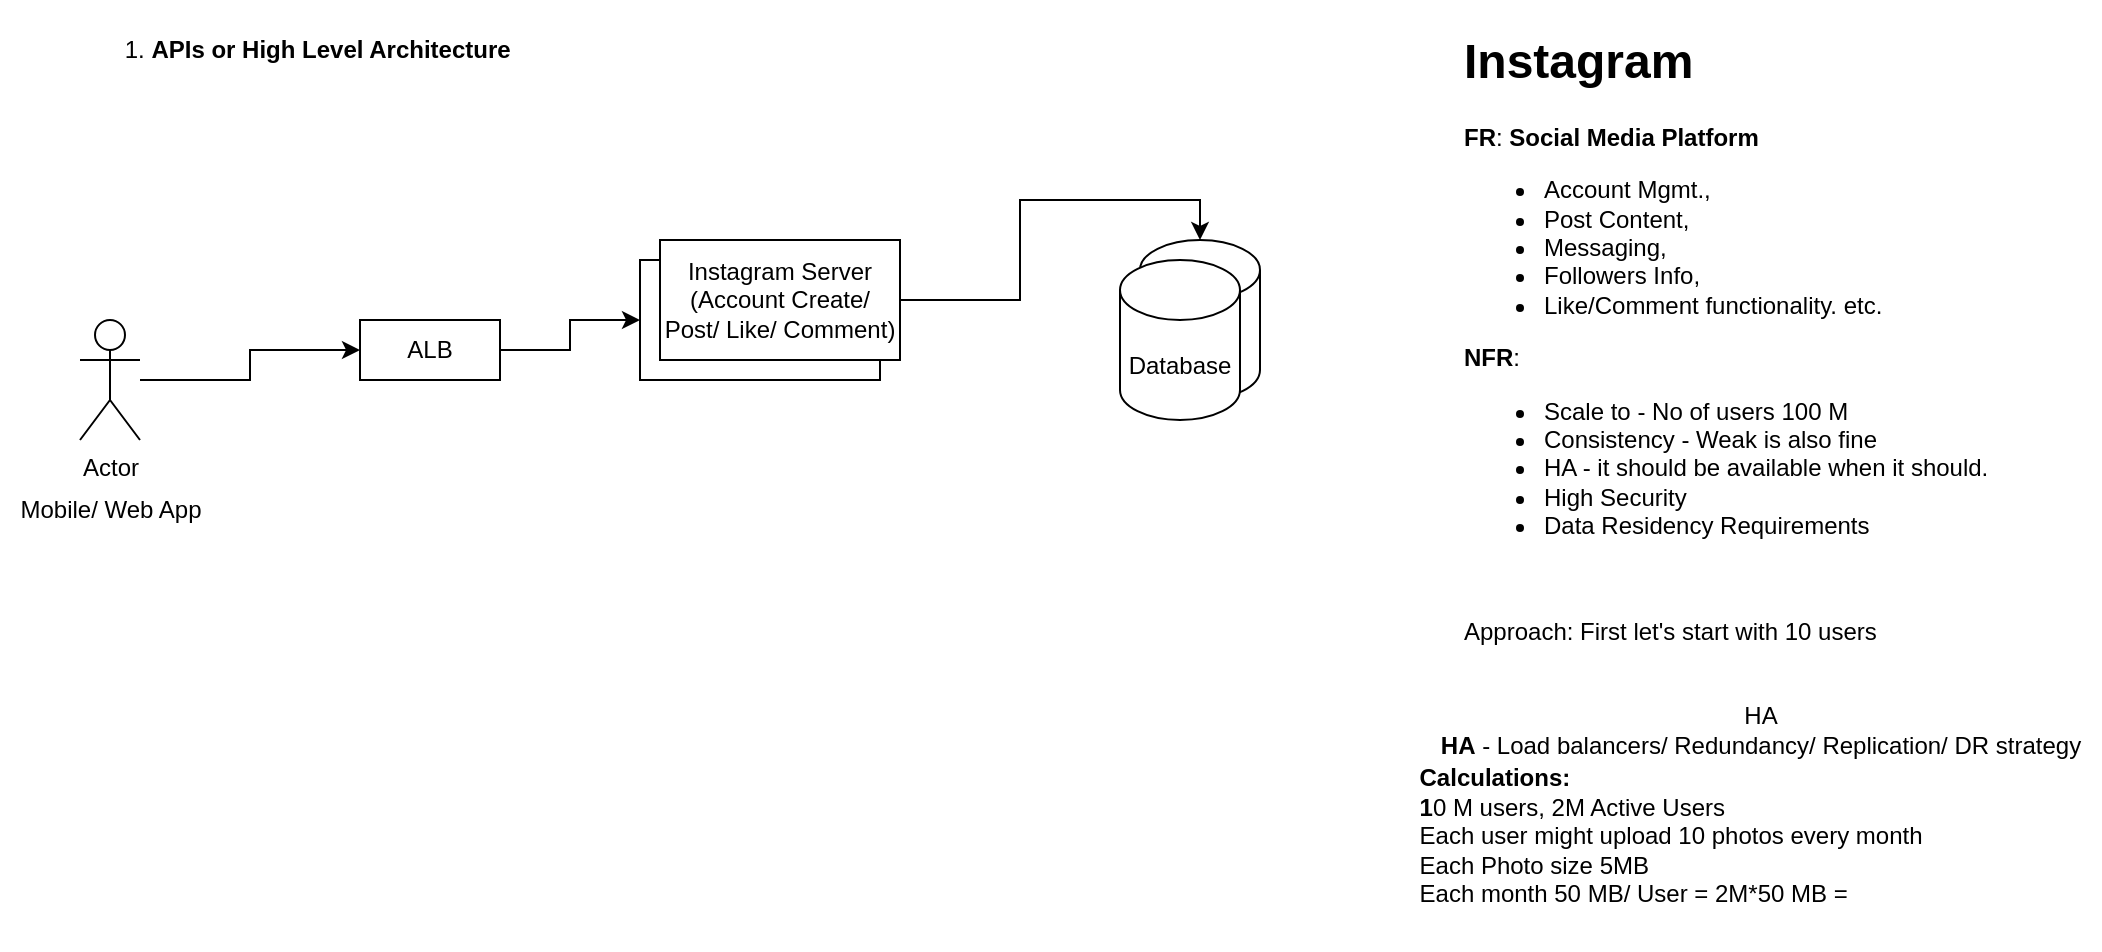 <mxfile version="28.1.1">
  <diagram name="Instagram" id="AJ5oLLCQSCGvYqCshtrX">
    <mxGraphModel dx="961" dy="499" grid="1" gridSize="10" guides="1" tooltips="1" connect="1" arrows="1" fold="1" page="1" pageScale="1" pageWidth="850" pageHeight="1100" math="0" shadow="0">
      <root>
        <mxCell id="0" />
        <mxCell id="1" parent="0" />
        <mxCell id="doaaQ5EWFnQELDvfQz1W-18" style="edgeStyle=orthogonalEdgeStyle;rounded=0;orthogonalLoop=1;jettySize=auto;html=1;entryX=0;entryY=0.5;entryDx=0;entryDy=0;" edge="1" parent="1" source="doaaQ5EWFnQELDvfQz1W-1" target="doaaQ5EWFnQELDvfQz1W-17">
          <mxGeometry relative="1" as="geometry" />
        </mxCell>
        <mxCell id="doaaQ5EWFnQELDvfQz1W-1" value="Actor" style="shape=umlActor;verticalLabelPosition=bottom;verticalAlign=top;html=1;outlineConnect=0;" vertex="1" parent="1">
          <mxGeometry x="50" y="170" width="30" height="60" as="geometry" />
        </mxCell>
        <mxCell id="doaaQ5EWFnQELDvfQz1W-2" value="&lt;h1 style=&quot;margin-top: 0px;&quot;&gt;Instagram&lt;/h1&gt;&lt;p&gt;&lt;b&gt;FR&lt;/b&gt;: &lt;b&gt;Social Media Platform&lt;/b&gt;&amp;nbsp;&lt;/p&gt;&lt;p&gt;&lt;/p&gt;&lt;ul&gt;&lt;li&gt;Account Mgmt.,&amp;nbsp;&lt;/li&gt;&lt;li&gt;Post Content,&amp;nbsp;&lt;/li&gt;&lt;li&gt;Messaging,&amp;nbsp;&lt;/li&gt;&lt;li&gt;Followers Info,&amp;nbsp;&lt;/li&gt;&lt;li&gt;Like/Comment functionality. etc.&lt;/li&gt;&lt;/ul&gt;&lt;p&gt;&lt;/p&gt;&lt;p&gt;&lt;b style=&quot;background-color: transparent; color: light-dark(rgb(0, 0, 0), rgb(255, 255, 255));&quot;&gt;NFR&lt;/b&gt;&lt;span style=&quot;background-color: transparent; color: light-dark(rgb(0, 0, 0), rgb(255, 255, 255));&quot;&gt;:&amp;nbsp;&lt;/span&gt;&lt;/p&gt;&lt;p&gt;&lt;/p&gt;&lt;ul&gt;&lt;li&gt;Scale to - No of users 100 M&lt;/li&gt;&lt;li&gt;Consistency - Weak is also fine&lt;/li&gt;&lt;li&gt;HA - it should be available when it should.&lt;/li&gt;&lt;li&gt;High Security&amp;nbsp;&lt;/li&gt;&lt;li&gt;Data Residency Requirements&lt;/li&gt;&lt;/ul&gt;&lt;p&gt;&lt;/p&gt;&lt;p&gt;&lt;br&gt;&lt;/p&gt;&lt;p&gt;Approach: First let&#39;s start with 10 users&lt;/p&gt;" style="text;html=1;whiteSpace=wrap;overflow=hidden;rounded=0;" vertex="1" parent="1">
          <mxGeometry x="740" y="20" width="300" height="380" as="geometry" />
        </mxCell>
        <mxCell id="doaaQ5EWFnQELDvfQz1W-4" value="" style="shape=cylinder3;whiteSpace=wrap;html=1;boundedLbl=1;backgroundOutline=1;size=15;" vertex="1" parent="1">
          <mxGeometry x="580" y="130" width="60" height="80" as="geometry" />
        </mxCell>
        <mxCell id="doaaQ5EWFnQELDvfQz1W-10" value="Mobile/ Web App" style="text;html=1;align=center;verticalAlign=middle;resizable=0;points=[];autosize=1;strokeColor=none;fillColor=none;" vertex="1" parent="1">
          <mxGeometry x="10" y="250" width="110" height="30" as="geometry" />
        </mxCell>
        <mxCell id="doaaQ5EWFnQELDvfQz1W-12" value="HA&lt;div&gt;&lt;b&gt;HA&lt;/b&gt; - Load balancers/ Redundancy/ Replication/ DR strategy&lt;/div&gt;" style="text;html=1;align=center;verticalAlign=middle;resizable=0;points=[];autosize=1;strokeColor=none;fillColor=none;" vertex="1" parent="1">
          <mxGeometry x="720" y="355" width="340" height="40" as="geometry" />
        </mxCell>
        <mxCell id="doaaQ5EWFnQELDvfQz1W-13" value="" style="rounded=0;whiteSpace=wrap;html=1;" vertex="1" parent="1">
          <mxGeometry x="330" y="140" width="120" height="60" as="geometry" />
        </mxCell>
        <mxCell id="doaaQ5EWFnQELDvfQz1W-15" value="Instagram Server (Account Create/ Post/ Like/ Comment)" style="rounded=0;whiteSpace=wrap;html=1;" vertex="1" parent="1">
          <mxGeometry x="340" y="130" width="120" height="60" as="geometry" />
        </mxCell>
        <mxCell id="doaaQ5EWFnQELDvfQz1W-16" style="edgeStyle=orthogonalEdgeStyle;rounded=0;orthogonalLoop=1;jettySize=auto;html=1;entryX=0.5;entryY=0;entryDx=0;entryDy=0;entryPerimeter=0;" edge="1" parent="1" source="doaaQ5EWFnQELDvfQz1W-15" target="doaaQ5EWFnQELDvfQz1W-4">
          <mxGeometry relative="1" as="geometry" />
        </mxCell>
        <mxCell id="doaaQ5EWFnQELDvfQz1W-19" style="edgeStyle=orthogonalEdgeStyle;rounded=0;orthogonalLoop=1;jettySize=auto;html=1;entryX=0;entryY=0.5;entryDx=0;entryDy=0;" edge="1" parent="1" source="doaaQ5EWFnQELDvfQz1W-17" target="doaaQ5EWFnQELDvfQz1W-13">
          <mxGeometry relative="1" as="geometry" />
        </mxCell>
        <mxCell id="doaaQ5EWFnQELDvfQz1W-17" value="ALB" style="rounded=0;whiteSpace=wrap;html=1;" vertex="1" parent="1">
          <mxGeometry x="190" y="170" width="70" height="30" as="geometry" />
        </mxCell>
        <mxCell id="doaaQ5EWFnQELDvfQz1W-20" value="&lt;ol&gt;&lt;li&gt;&lt;b&gt;APIs or High Level Architecture&lt;/b&gt;&lt;/li&gt;&lt;/ol&gt;" style="text;html=1;align=center;verticalAlign=middle;resizable=0;points=[];autosize=1;strokeColor=none;fillColor=none;" vertex="1" parent="1">
          <mxGeometry x="35" y="10" width="240" height="50" as="geometry" />
        </mxCell>
        <mxCell id="doaaQ5EWFnQELDvfQz1W-21" value="Database" style="shape=cylinder3;whiteSpace=wrap;html=1;boundedLbl=1;backgroundOutline=1;size=15;" vertex="1" parent="1">
          <mxGeometry x="570" y="140" width="60" height="80" as="geometry" />
        </mxCell>
        <mxCell id="doaaQ5EWFnQELDvfQz1W-22" value="&lt;div style=&quot;text-align: left;&quot;&gt;&lt;b style=&quot;background-color: transparent; color: light-dark(rgb(0, 0, 0), rgb(255, 255, 255));&quot;&gt;Calculations:&amp;nbsp;&lt;/b&gt;&lt;/div&gt;&lt;div style=&quot;text-align: left;&quot;&gt;&lt;b&gt;1&lt;/b&gt;0 M users, 2M Active Users&lt;/div&gt;&lt;div style=&quot;text-align: left;&quot;&gt;Each user might upload 10 photos every month&lt;/div&gt;&lt;div style=&quot;text-align: left;&quot;&gt;Each Photo size 5MB&lt;/div&gt;&lt;div style=&quot;text-align: left;&quot;&gt;Each month 50 MB/ User = 2M*50 MB =&amp;nbsp;&lt;/div&gt;&lt;div&gt;&lt;br&gt;&lt;/div&gt;" style="text;html=1;align=center;verticalAlign=middle;resizable=0;points=[];autosize=1;strokeColor=none;fillColor=none;" vertex="1" parent="1">
          <mxGeometry x="710" y="385" width="270" height="100" as="geometry" />
        </mxCell>
      </root>
    </mxGraphModel>
  </diagram>
</mxfile>
